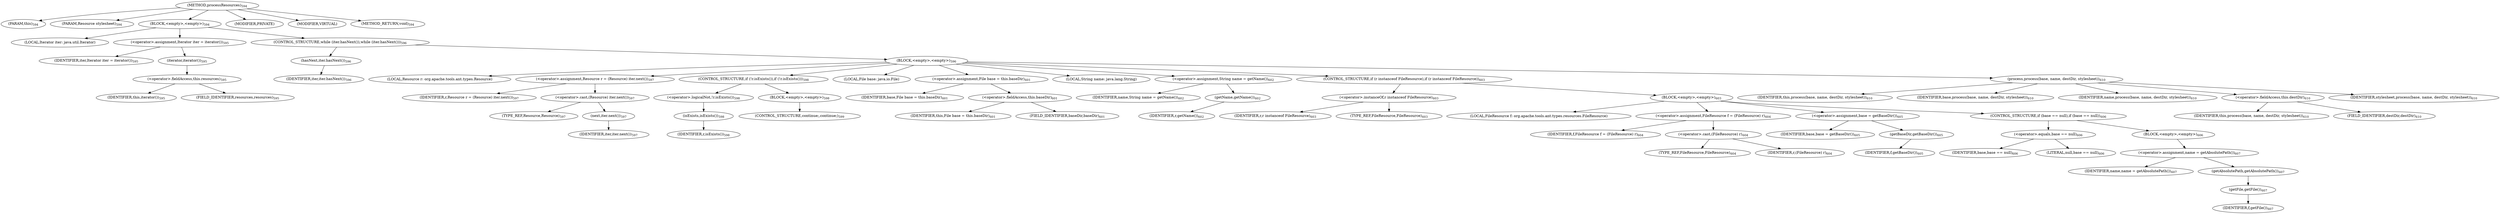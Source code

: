 digraph "processResources" {  
"1279" [label = <(METHOD,processResources)<SUB>594</SUB>> ]
"64" [label = <(PARAM,this)<SUB>594</SUB>> ]
"1280" [label = <(PARAM,Resource stylesheet)<SUB>594</SUB>> ]
"1281" [label = <(BLOCK,&lt;empty&gt;,&lt;empty&gt;)<SUB>594</SUB>> ]
"1282" [label = <(LOCAL,Iterator iter: java.util.Iterator)> ]
"1283" [label = <(&lt;operator&gt;.assignment,Iterator iter = iterator())<SUB>595</SUB>> ]
"1284" [label = <(IDENTIFIER,iter,Iterator iter = iterator())<SUB>595</SUB>> ]
"1285" [label = <(iterator,iterator())<SUB>595</SUB>> ]
"1286" [label = <(&lt;operator&gt;.fieldAccess,this.resources)<SUB>595</SUB>> ]
"1287" [label = <(IDENTIFIER,this,iterator())<SUB>595</SUB>> ]
"1288" [label = <(FIELD_IDENTIFIER,resources,resources)<SUB>595</SUB>> ]
"1289" [label = <(CONTROL_STRUCTURE,while (iter.hasNext()),while (iter.hasNext()))<SUB>596</SUB>> ]
"1290" [label = <(hasNext,iter.hasNext())<SUB>596</SUB>> ]
"1291" [label = <(IDENTIFIER,iter,iter.hasNext())<SUB>596</SUB>> ]
"1292" [label = <(BLOCK,&lt;empty&gt;,&lt;empty&gt;)<SUB>596</SUB>> ]
"1293" [label = <(LOCAL,Resource r: org.apache.tools.ant.types.Resource)> ]
"1294" [label = <(&lt;operator&gt;.assignment,Resource r = (Resource) iter.next())<SUB>597</SUB>> ]
"1295" [label = <(IDENTIFIER,r,Resource r = (Resource) iter.next())<SUB>597</SUB>> ]
"1296" [label = <(&lt;operator&gt;.cast,(Resource) iter.next())<SUB>597</SUB>> ]
"1297" [label = <(TYPE_REF,Resource,Resource)<SUB>597</SUB>> ]
"1298" [label = <(next,iter.next())<SUB>597</SUB>> ]
"1299" [label = <(IDENTIFIER,iter,iter.next())<SUB>597</SUB>> ]
"1300" [label = <(CONTROL_STRUCTURE,if (!r.isExists()),if (!r.isExists()))<SUB>598</SUB>> ]
"1301" [label = <(&lt;operator&gt;.logicalNot,!r.isExists())<SUB>598</SUB>> ]
"1302" [label = <(isExists,isExists())<SUB>598</SUB>> ]
"1303" [label = <(IDENTIFIER,r,isExists())<SUB>598</SUB>> ]
"1304" [label = <(BLOCK,&lt;empty&gt;,&lt;empty&gt;)<SUB>598</SUB>> ]
"1305" [label = <(CONTROL_STRUCTURE,continue;,continue;)<SUB>599</SUB>> ]
"1306" [label = <(LOCAL,File base: java.io.File)> ]
"1307" [label = <(&lt;operator&gt;.assignment,File base = this.baseDir)<SUB>601</SUB>> ]
"1308" [label = <(IDENTIFIER,base,File base = this.baseDir)<SUB>601</SUB>> ]
"1309" [label = <(&lt;operator&gt;.fieldAccess,this.baseDir)<SUB>601</SUB>> ]
"1310" [label = <(IDENTIFIER,this,File base = this.baseDir)<SUB>601</SUB>> ]
"1311" [label = <(FIELD_IDENTIFIER,baseDir,baseDir)<SUB>601</SUB>> ]
"1312" [label = <(LOCAL,String name: java.lang.String)> ]
"1313" [label = <(&lt;operator&gt;.assignment,String name = getName())<SUB>602</SUB>> ]
"1314" [label = <(IDENTIFIER,name,String name = getName())<SUB>602</SUB>> ]
"1315" [label = <(getName,getName())<SUB>602</SUB>> ]
"1316" [label = <(IDENTIFIER,r,getName())<SUB>602</SUB>> ]
"1317" [label = <(CONTROL_STRUCTURE,if (r instanceof FileResource),if (r instanceof FileResource))<SUB>603</SUB>> ]
"1318" [label = <(&lt;operator&gt;.instanceOf,r instanceof FileResource)<SUB>603</SUB>> ]
"1319" [label = <(IDENTIFIER,r,r instanceof FileResource)<SUB>603</SUB>> ]
"1320" [label = <(TYPE_REF,FileResource,FileResource)<SUB>603</SUB>> ]
"1321" [label = <(BLOCK,&lt;empty&gt;,&lt;empty&gt;)<SUB>603</SUB>> ]
"1322" [label = <(LOCAL,FileResource f: org.apache.tools.ant.types.resources.FileResource)> ]
"1323" [label = <(&lt;operator&gt;.assignment,FileResource f = (FileResource) r)<SUB>604</SUB>> ]
"1324" [label = <(IDENTIFIER,f,FileResource f = (FileResource) r)<SUB>604</SUB>> ]
"1325" [label = <(&lt;operator&gt;.cast,(FileResource) r)<SUB>604</SUB>> ]
"1326" [label = <(TYPE_REF,FileResource,FileResource)<SUB>604</SUB>> ]
"1327" [label = <(IDENTIFIER,r,(FileResource) r)<SUB>604</SUB>> ]
"1328" [label = <(&lt;operator&gt;.assignment,base = getBaseDir())<SUB>605</SUB>> ]
"1329" [label = <(IDENTIFIER,base,base = getBaseDir())<SUB>605</SUB>> ]
"1330" [label = <(getBaseDir,getBaseDir())<SUB>605</SUB>> ]
"1331" [label = <(IDENTIFIER,f,getBaseDir())<SUB>605</SUB>> ]
"1332" [label = <(CONTROL_STRUCTURE,if (base == null),if (base == null))<SUB>606</SUB>> ]
"1333" [label = <(&lt;operator&gt;.equals,base == null)<SUB>606</SUB>> ]
"1334" [label = <(IDENTIFIER,base,base == null)<SUB>606</SUB>> ]
"1335" [label = <(LITERAL,null,base == null)<SUB>606</SUB>> ]
"1336" [label = <(BLOCK,&lt;empty&gt;,&lt;empty&gt;)<SUB>606</SUB>> ]
"1337" [label = <(&lt;operator&gt;.assignment,name = getAbsolutePath())<SUB>607</SUB>> ]
"1338" [label = <(IDENTIFIER,name,name = getAbsolutePath())<SUB>607</SUB>> ]
"1339" [label = <(getAbsolutePath,getAbsolutePath())<SUB>607</SUB>> ]
"1340" [label = <(getFile,getFile())<SUB>607</SUB>> ]
"1341" [label = <(IDENTIFIER,f,getFile())<SUB>607</SUB>> ]
"1342" [label = <(process,process(base, name, destDir, stylesheet))<SUB>610</SUB>> ]
"63" [label = <(IDENTIFIER,this,process(base, name, destDir, stylesheet))<SUB>610</SUB>> ]
"1343" [label = <(IDENTIFIER,base,process(base, name, destDir, stylesheet))<SUB>610</SUB>> ]
"1344" [label = <(IDENTIFIER,name,process(base, name, destDir, stylesheet))<SUB>610</SUB>> ]
"1345" [label = <(&lt;operator&gt;.fieldAccess,this.destDir)<SUB>610</SUB>> ]
"1346" [label = <(IDENTIFIER,this,process(base, name, destDir, stylesheet))<SUB>610</SUB>> ]
"1347" [label = <(FIELD_IDENTIFIER,destDir,destDir)<SUB>610</SUB>> ]
"1348" [label = <(IDENTIFIER,stylesheet,process(base, name, destDir, stylesheet))<SUB>610</SUB>> ]
"1349" [label = <(MODIFIER,PRIVATE)> ]
"1350" [label = <(MODIFIER,VIRTUAL)> ]
"1351" [label = <(METHOD_RETURN,void)<SUB>594</SUB>> ]
  "1279" -> "64" 
  "1279" -> "1280" 
  "1279" -> "1281" 
  "1279" -> "1349" 
  "1279" -> "1350" 
  "1279" -> "1351" 
  "1281" -> "1282" 
  "1281" -> "1283" 
  "1281" -> "1289" 
  "1283" -> "1284" 
  "1283" -> "1285" 
  "1285" -> "1286" 
  "1286" -> "1287" 
  "1286" -> "1288" 
  "1289" -> "1290" 
  "1289" -> "1292" 
  "1290" -> "1291" 
  "1292" -> "1293" 
  "1292" -> "1294" 
  "1292" -> "1300" 
  "1292" -> "1306" 
  "1292" -> "1307" 
  "1292" -> "1312" 
  "1292" -> "1313" 
  "1292" -> "1317" 
  "1292" -> "1342" 
  "1294" -> "1295" 
  "1294" -> "1296" 
  "1296" -> "1297" 
  "1296" -> "1298" 
  "1298" -> "1299" 
  "1300" -> "1301" 
  "1300" -> "1304" 
  "1301" -> "1302" 
  "1302" -> "1303" 
  "1304" -> "1305" 
  "1307" -> "1308" 
  "1307" -> "1309" 
  "1309" -> "1310" 
  "1309" -> "1311" 
  "1313" -> "1314" 
  "1313" -> "1315" 
  "1315" -> "1316" 
  "1317" -> "1318" 
  "1317" -> "1321" 
  "1318" -> "1319" 
  "1318" -> "1320" 
  "1321" -> "1322" 
  "1321" -> "1323" 
  "1321" -> "1328" 
  "1321" -> "1332" 
  "1323" -> "1324" 
  "1323" -> "1325" 
  "1325" -> "1326" 
  "1325" -> "1327" 
  "1328" -> "1329" 
  "1328" -> "1330" 
  "1330" -> "1331" 
  "1332" -> "1333" 
  "1332" -> "1336" 
  "1333" -> "1334" 
  "1333" -> "1335" 
  "1336" -> "1337" 
  "1337" -> "1338" 
  "1337" -> "1339" 
  "1339" -> "1340" 
  "1340" -> "1341" 
  "1342" -> "63" 
  "1342" -> "1343" 
  "1342" -> "1344" 
  "1342" -> "1345" 
  "1342" -> "1348" 
  "1345" -> "1346" 
  "1345" -> "1347" 
}
